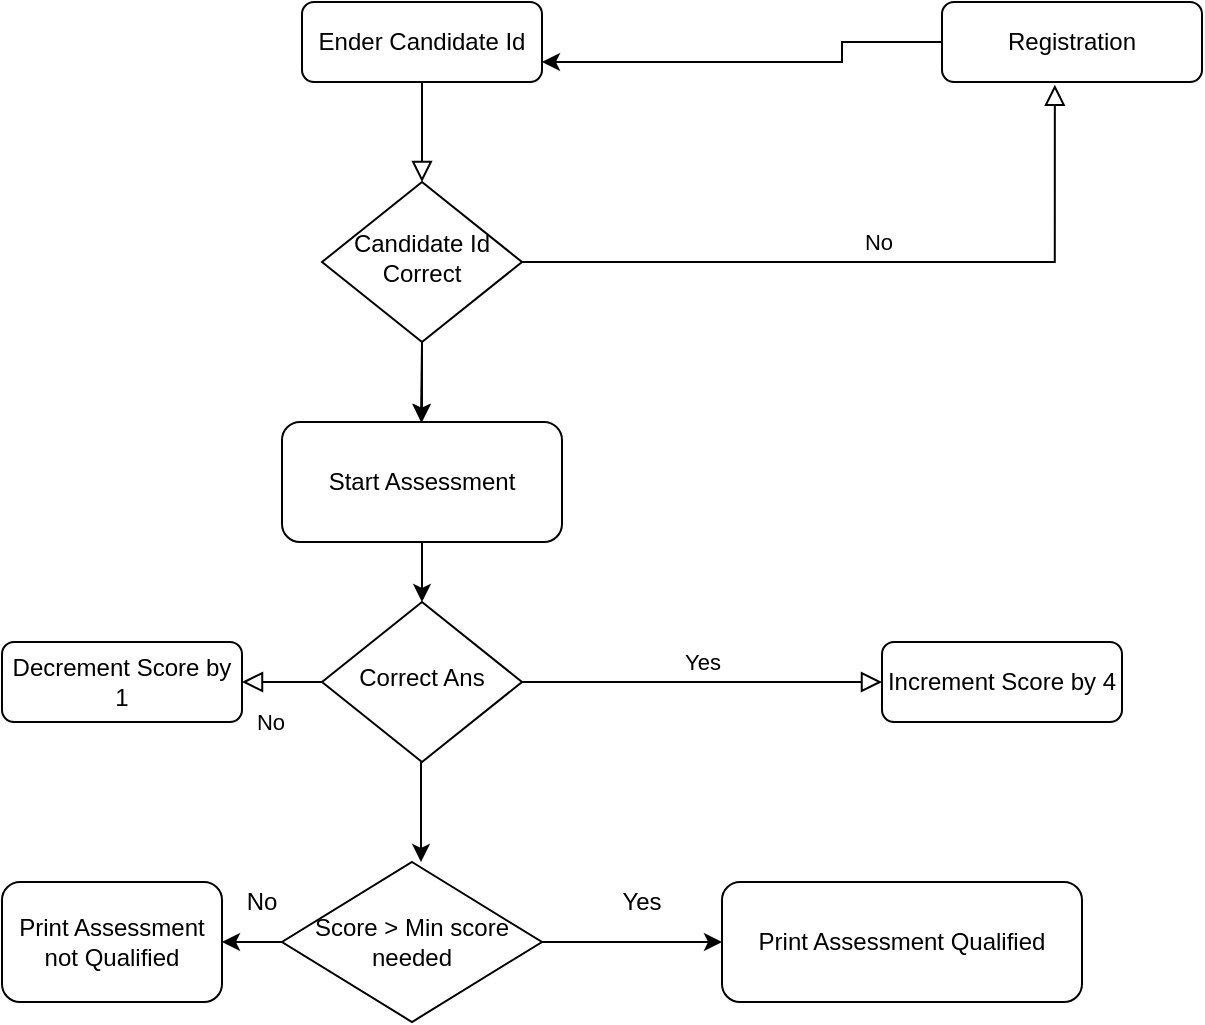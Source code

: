 <mxfile version="14.8.6" type="device"><diagram id="C5RBs43oDa-KdzZeNtuy" name="Page-1"><mxGraphModel dx="1038" dy="547" grid="1" gridSize="10" guides="1" tooltips="1" connect="1" arrows="1" fold="1" page="1" pageScale="1" pageWidth="827" pageHeight="1169" math="0" shadow="0"><root><mxCell id="WIyWlLk6GJQsqaUBKTNV-0"/><mxCell id="WIyWlLk6GJQsqaUBKTNV-1" parent="WIyWlLk6GJQsqaUBKTNV-0"/><mxCell id="WIyWlLk6GJQsqaUBKTNV-2" value="" style="rounded=0;html=1;jettySize=auto;orthogonalLoop=1;fontSize=11;endArrow=block;endFill=0;endSize=8;strokeWidth=1;shadow=0;labelBackgroundColor=none;edgeStyle=orthogonalEdgeStyle;" parent="WIyWlLk6GJQsqaUBKTNV-1" source="WIyWlLk6GJQsqaUBKTNV-3" target="WIyWlLk6GJQsqaUBKTNV-6" edge="1"><mxGeometry relative="1" as="geometry"/></mxCell><mxCell id="-1G62zmnVsqD8ToYbqby-5" value="" style="edgeStyle=orthogonalEdgeStyle;rounded=0;orthogonalLoop=1;jettySize=auto;html=1;entryX=1;entryY=0.75;entryDx=0;entryDy=0;exitX=0;exitY=0.5;exitDx=0;exitDy=0;" edge="1" parent="WIyWlLk6GJQsqaUBKTNV-1" source="-1G62zmnVsqD8ToYbqby-0" target="WIyWlLk6GJQsqaUBKTNV-3"><mxGeometry relative="1" as="geometry"><mxPoint x="420" y="70" as="sourcePoint"/><mxPoint x="430" y="150" as="targetPoint"/><Array as="points"><mxPoint x="430" y="100"/><mxPoint x="430" y="110"/></Array></mxGeometry></mxCell><mxCell id="WIyWlLk6GJQsqaUBKTNV-3" value="Ender Candidate Id" style="rounded=1;whiteSpace=wrap;html=1;fontSize=12;glass=0;strokeWidth=1;shadow=0;" parent="WIyWlLk6GJQsqaUBKTNV-1" vertex="1"><mxGeometry x="160" y="80" width="120" height="40" as="geometry"/></mxCell><mxCell id="WIyWlLk6GJQsqaUBKTNV-5" value="No" style="edgeStyle=orthogonalEdgeStyle;rounded=0;html=1;jettySize=auto;orthogonalLoop=1;fontSize=11;endArrow=block;endFill=0;endSize=8;strokeWidth=1;shadow=0;labelBackgroundColor=none;entryX=0.434;entryY=1.035;entryDx=0;entryDy=0;entryPerimeter=0;" parent="WIyWlLk6GJQsqaUBKTNV-1" source="WIyWlLk6GJQsqaUBKTNV-6" target="-1G62zmnVsqD8ToYbqby-0" edge="1"><mxGeometry y="10" relative="1" as="geometry"><mxPoint as="offset"/><mxPoint x="540" y="130" as="targetPoint"/></mxGeometry></mxCell><mxCell id="-1G62zmnVsqD8ToYbqby-12" value="" style="edgeStyle=orthogonalEdgeStyle;rounded=0;orthogonalLoop=1;jettySize=auto;html=1;" edge="1" parent="WIyWlLk6GJQsqaUBKTNV-1" source="WIyWlLk6GJQsqaUBKTNV-6" target="-1G62zmnVsqD8ToYbqby-9"><mxGeometry relative="1" as="geometry"/></mxCell><mxCell id="WIyWlLk6GJQsqaUBKTNV-6" value="Candidate Id Correct" style="rhombus;whiteSpace=wrap;html=1;shadow=0;fontFamily=Helvetica;fontSize=12;align=center;strokeWidth=1;spacing=6;spacingTop=-4;" parent="WIyWlLk6GJQsqaUBKTNV-1" vertex="1"><mxGeometry x="170" y="170" width="100" height="80" as="geometry"/></mxCell><mxCell id="WIyWlLk6GJQsqaUBKTNV-8" value="No" style="rounded=0;html=1;jettySize=auto;orthogonalLoop=1;fontSize=11;endArrow=block;endFill=0;endSize=8;strokeWidth=1;shadow=0;labelBackgroundColor=none;edgeStyle=orthogonalEdgeStyle;" parent="WIyWlLk6GJQsqaUBKTNV-1" source="WIyWlLk6GJQsqaUBKTNV-10" target="WIyWlLk6GJQsqaUBKTNV-11" edge="1"><mxGeometry x="0.333" y="20" relative="1" as="geometry"><mxPoint as="offset"/></mxGeometry></mxCell><mxCell id="WIyWlLk6GJQsqaUBKTNV-9" value="Yes" style="edgeStyle=orthogonalEdgeStyle;rounded=0;html=1;jettySize=auto;orthogonalLoop=1;fontSize=11;endArrow=block;endFill=0;endSize=8;strokeWidth=1;shadow=0;labelBackgroundColor=none;" parent="WIyWlLk6GJQsqaUBKTNV-1" source="WIyWlLk6GJQsqaUBKTNV-10" target="WIyWlLk6GJQsqaUBKTNV-12" edge="1"><mxGeometry y="10" relative="1" as="geometry"><mxPoint as="offset"/></mxGeometry></mxCell><mxCell id="WIyWlLk6GJQsqaUBKTNV-10" value="Correct Ans" style="rhombus;whiteSpace=wrap;html=1;shadow=0;fontFamily=Helvetica;fontSize=12;align=center;strokeWidth=1;spacing=6;spacingTop=-4;" parent="WIyWlLk6GJQsqaUBKTNV-1" vertex="1"><mxGeometry x="170" y="380" width="100" height="80" as="geometry"/></mxCell><mxCell id="WIyWlLk6GJQsqaUBKTNV-11" value="Decrement Score by 1" style="rounded=1;whiteSpace=wrap;html=1;fontSize=12;glass=0;strokeWidth=1;shadow=0;" parent="WIyWlLk6GJQsqaUBKTNV-1" vertex="1"><mxGeometry x="10" y="400" width="120" height="40" as="geometry"/></mxCell><mxCell id="WIyWlLk6GJQsqaUBKTNV-12" value="Increment Score by 4" style="rounded=1;whiteSpace=wrap;html=1;fontSize=12;glass=0;strokeWidth=1;shadow=0;" parent="WIyWlLk6GJQsqaUBKTNV-1" vertex="1"><mxGeometry x="450" y="400" width="120" height="40" as="geometry"/></mxCell><mxCell id="-1G62zmnVsqD8ToYbqby-0" value="Registration" style="rounded=1;whiteSpace=wrap;html=1;" vertex="1" parent="WIyWlLk6GJQsqaUBKTNV-1"><mxGeometry x="480" y="80" width="130" height="40" as="geometry"/></mxCell><mxCell id="-1G62zmnVsqD8ToYbqby-13" value="" style="edgeStyle=orthogonalEdgeStyle;rounded=0;orthogonalLoop=1;jettySize=auto;html=1;" edge="1" parent="WIyWlLk6GJQsqaUBKTNV-1" source="-1G62zmnVsqD8ToYbqby-9" target="WIyWlLk6GJQsqaUBKTNV-10"><mxGeometry relative="1" as="geometry"/></mxCell><mxCell id="-1G62zmnVsqD8ToYbqby-9" value="Start Assessment" style="rounded=1;whiteSpace=wrap;html=1;" vertex="1" parent="WIyWlLk6GJQsqaUBKTNV-1"><mxGeometry x="150" y="290" width="140" height="60" as="geometry"/></mxCell><mxCell id="-1G62zmnVsqD8ToYbqby-11" value="" style="endArrow=classic;html=1;" edge="1" parent="WIyWlLk6GJQsqaUBKTNV-1"><mxGeometry width="50" height="50" relative="1" as="geometry"><mxPoint x="220" y="250" as="sourcePoint"/><mxPoint x="219.5" y="290" as="targetPoint"/></mxGeometry></mxCell><mxCell id="-1G62zmnVsqD8ToYbqby-14" value="" style="endArrow=classic;html=1;" edge="1" parent="WIyWlLk6GJQsqaUBKTNV-1"><mxGeometry width="50" height="50" relative="1" as="geometry"><mxPoint x="219.5" y="460" as="sourcePoint"/><mxPoint x="219.5" y="510" as="targetPoint"/></mxGeometry></mxCell><mxCell id="-1G62zmnVsqD8ToYbqby-15" value="Score &amp;gt; Min score needed" style="rhombus;whiteSpace=wrap;html=1;" vertex="1" parent="WIyWlLk6GJQsqaUBKTNV-1"><mxGeometry x="150" y="510" width="130" height="80" as="geometry"/></mxCell><mxCell id="-1G62zmnVsqD8ToYbqby-16" value="" style="endArrow=classic;html=1;" edge="1" parent="WIyWlLk6GJQsqaUBKTNV-1" target="-1G62zmnVsqD8ToYbqby-17"><mxGeometry width="50" height="50" relative="1" as="geometry"><mxPoint x="280" y="550" as="sourcePoint"/><mxPoint x="360" y="550" as="targetPoint"/></mxGeometry></mxCell><mxCell id="-1G62zmnVsqD8ToYbqby-17" value="Print Assessment Qualified" style="rounded=1;whiteSpace=wrap;html=1;" vertex="1" parent="WIyWlLk6GJQsqaUBKTNV-1"><mxGeometry x="370" y="520" width="180" height="60" as="geometry"/></mxCell><mxCell id="-1G62zmnVsqD8ToYbqby-18" value="" style="endArrow=classic;html=1;" edge="1" parent="WIyWlLk6GJQsqaUBKTNV-1" target="-1G62zmnVsqD8ToYbqby-19"><mxGeometry width="50" height="50" relative="1" as="geometry"><mxPoint x="150" y="550" as="sourcePoint"/><mxPoint x="120" y="550" as="targetPoint"/></mxGeometry></mxCell><mxCell id="-1G62zmnVsqD8ToYbqby-19" value="Print Assessment not Qualified" style="rounded=1;whiteSpace=wrap;html=1;" vertex="1" parent="WIyWlLk6GJQsqaUBKTNV-1"><mxGeometry x="10" y="520" width="110" height="60" as="geometry"/></mxCell><mxCell id="-1G62zmnVsqD8ToYbqby-20" value="Yes" style="text;html=1;strokeColor=none;fillColor=none;align=center;verticalAlign=middle;whiteSpace=wrap;rounded=0;" vertex="1" parent="WIyWlLk6GJQsqaUBKTNV-1"><mxGeometry x="310" y="520" width="40" height="20" as="geometry"/></mxCell><mxCell id="-1G62zmnVsqD8ToYbqby-21" value="No" style="text;html=1;strokeColor=none;fillColor=none;align=center;verticalAlign=middle;whiteSpace=wrap;rounded=0;" vertex="1" parent="WIyWlLk6GJQsqaUBKTNV-1"><mxGeometry x="120" y="520" width="40" height="20" as="geometry"/></mxCell></root></mxGraphModel></diagram></mxfile>